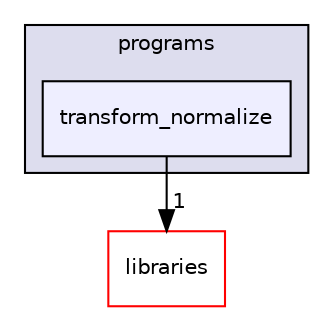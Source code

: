 digraph "xmipp/applications/programs/transform_normalize" {
  compound=true
  node [ fontsize="10", fontname="Helvetica"];
  edge [ labelfontsize="10", labelfontname="Helvetica"];
  subgraph clusterdir_592b16dc4070b933e5655da2b0d20bbb {
    graph [ bgcolor="#ddddee", pencolor="black", label="programs" fontname="Helvetica", fontsize="10", URL="dir_592b16dc4070b933e5655da2b0d20bbb.html"]
  dir_c4e2ccbcb48aef8c7cb63666c6311048 [shape=box, label="transform_normalize", style="filled", fillcolor="#eeeeff", pencolor="black", URL="dir_c4e2ccbcb48aef8c7cb63666c6311048.html"];
  }
  dir_29dba3f3840f20df3b04d1972e99046b [shape=box label="libraries" fillcolor="white" style="filled" color="red" URL="dir_29dba3f3840f20df3b04d1972e99046b.html"];
  dir_c4e2ccbcb48aef8c7cb63666c6311048->dir_29dba3f3840f20df3b04d1972e99046b [headlabel="1", labeldistance=1.5 headhref="dir_000247_000027.html"];
}

